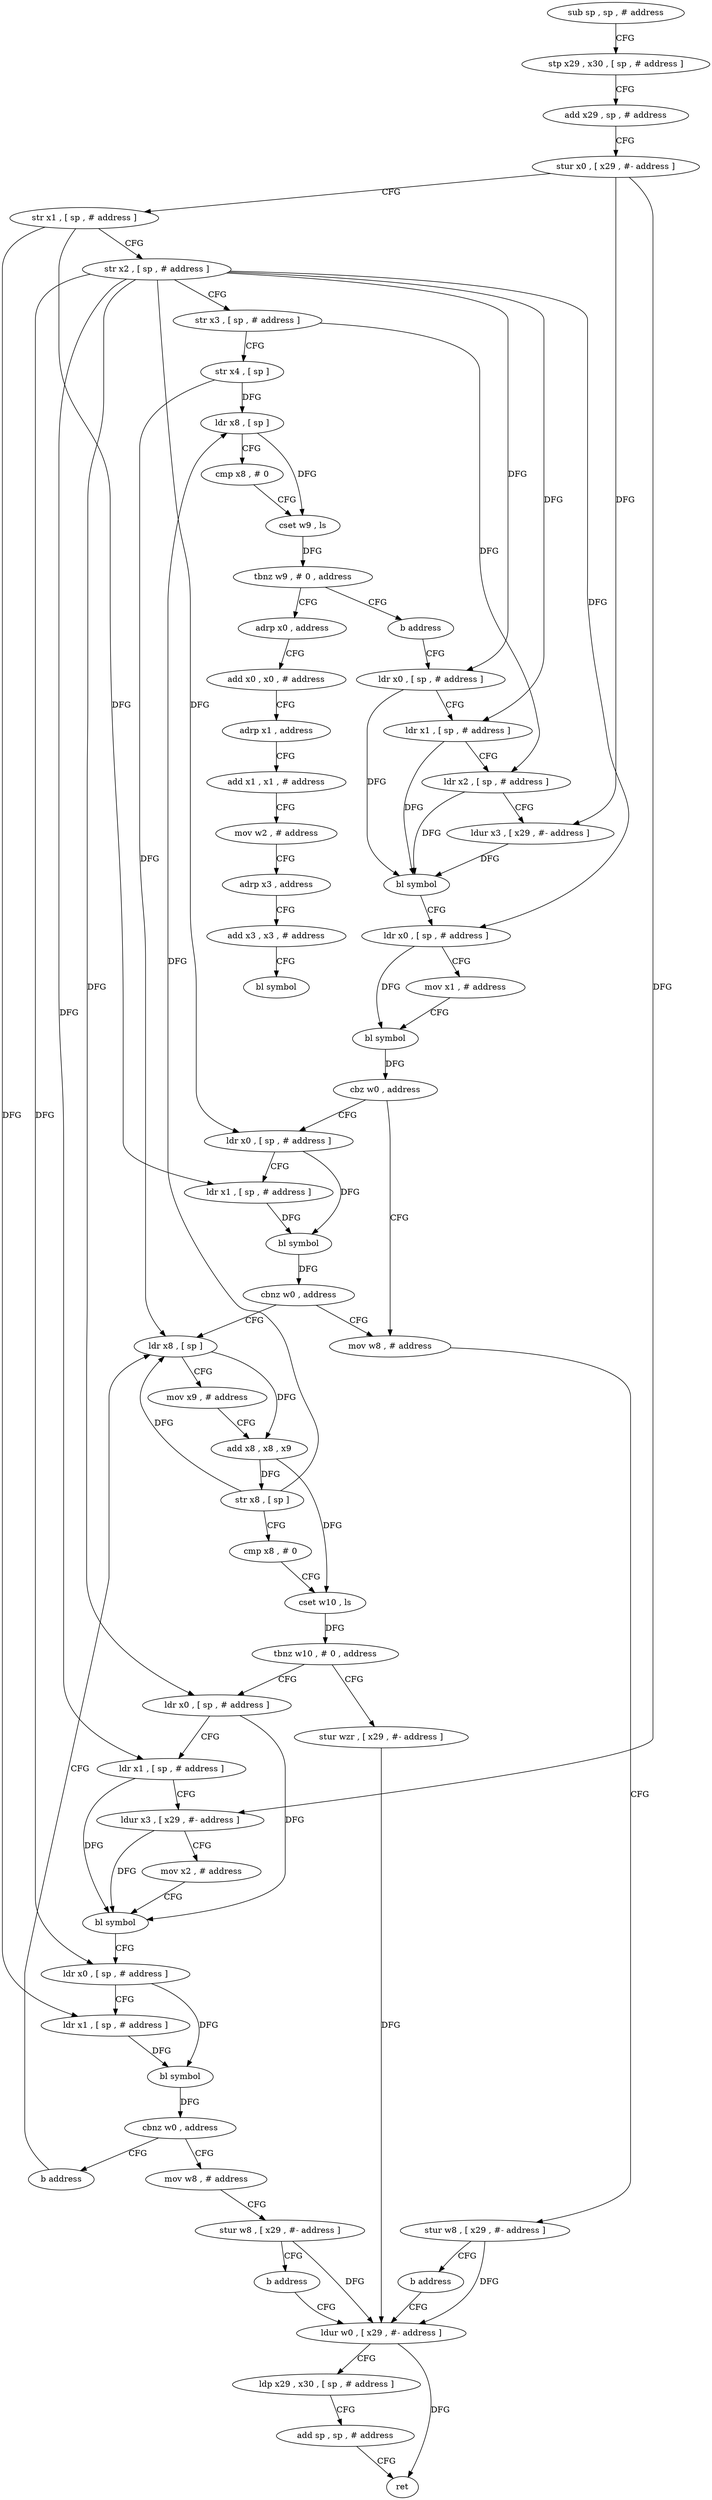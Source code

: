 digraph "func" {
"4268268" [label = "sub sp , sp , # address" ]
"4268272" [label = "stp x29 , x30 , [ sp , # address ]" ]
"4268276" [label = "add x29 , sp , # address" ]
"4268280" [label = "stur x0 , [ x29 , #- address ]" ]
"4268284" [label = "str x1 , [ sp , # address ]" ]
"4268288" [label = "str x2 , [ sp , # address ]" ]
"4268292" [label = "str x3 , [ sp , # address ]" ]
"4268296" [label = "str x4 , [ sp ]" ]
"4268300" [label = "ldr x8 , [ sp ]" ]
"4268304" [label = "cmp x8 , # 0" ]
"4268308" [label = "cset w9 , ls" ]
"4268312" [label = "tbnz w9 , # 0 , address" ]
"4268320" [label = "adrp x0 , address" ]
"4268316" [label = "b address" ]
"4268324" [label = "add x0 , x0 , # address" ]
"4268328" [label = "adrp x1 , address" ]
"4268332" [label = "add x1 , x1 , # address" ]
"4268336" [label = "mov w2 , # address" ]
"4268340" [label = "adrp x3 , address" ]
"4268344" [label = "add x3 , x3 , # address" ]
"4268348" [label = "bl symbol" ]
"4268352" [label = "ldr x0 , [ sp , # address ]" ]
"4268356" [label = "ldr x1 , [ sp , # address ]" ]
"4268360" [label = "ldr x2 , [ sp , # address ]" ]
"4268364" [label = "ldur x3 , [ x29 , #- address ]" ]
"4268368" [label = "bl symbol" ]
"4268372" [label = "ldr x0 , [ sp , # address ]" ]
"4268376" [label = "mov x1 , # address" ]
"4268380" [label = "bl symbol" ]
"4268384" [label = "cbz w0 , address" ]
"4268404" [label = "mov w8 , # address" ]
"4268388" [label = "ldr x0 , [ sp , # address ]" ]
"4268408" [label = "stur w8 , [ x29 , #- address ]" ]
"4268412" [label = "b address" ]
"4268500" [label = "ldur w0 , [ x29 , #- address ]" ]
"4268392" [label = "ldr x1 , [ sp , # address ]" ]
"4268396" [label = "bl symbol" ]
"4268400" [label = "cbnz w0 , address" ]
"4268416" [label = "ldr x8 , [ sp ]" ]
"4268504" [label = "ldp x29 , x30 , [ sp , # address ]" ]
"4268508" [label = "add sp , sp , # address" ]
"4268512" [label = "ret" ]
"4268420" [label = "mov x9 , # address" ]
"4268424" [label = "add x8 , x8 , x9" ]
"4268428" [label = "str x8 , [ sp ]" ]
"4268432" [label = "cmp x8 , # 0" ]
"4268436" [label = "cset w10 , ls" ]
"4268440" [label = "tbnz w10 , # 0 , address" ]
"4268496" [label = "stur wzr , [ x29 , #- address ]" ]
"4268444" [label = "ldr x0 , [ sp , # address ]" ]
"4268448" [label = "ldr x1 , [ sp , # address ]" ]
"4268452" [label = "ldur x3 , [ x29 , #- address ]" ]
"4268456" [label = "mov x2 , # address" ]
"4268460" [label = "bl symbol" ]
"4268464" [label = "ldr x0 , [ sp , # address ]" ]
"4268468" [label = "ldr x1 , [ sp , # address ]" ]
"4268472" [label = "bl symbol" ]
"4268476" [label = "cbnz w0 , address" ]
"4268492" [label = "b address" ]
"4268480" [label = "mov w8 , # address" ]
"4268484" [label = "stur w8 , [ x29 , #- address ]" ]
"4268488" [label = "b address" ]
"4268268" -> "4268272" [ label = "CFG" ]
"4268272" -> "4268276" [ label = "CFG" ]
"4268276" -> "4268280" [ label = "CFG" ]
"4268280" -> "4268284" [ label = "CFG" ]
"4268280" -> "4268364" [ label = "DFG" ]
"4268280" -> "4268452" [ label = "DFG" ]
"4268284" -> "4268288" [ label = "CFG" ]
"4268284" -> "4268392" [ label = "DFG" ]
"4268284" -> "4268468" [ label = "DFG" ]
"4268288" -> "4268292" [ label = "CFG" ]
"4268288" -> "4268352" [ label = "DFG" ]
"4268288" -> "4268356" [ label = "DFG" ]
"4268288" -> "4268372" [ label = "DFG" ]
"4268288" -> "4268388" [ label = "DFG" ]
"4268288" -> "4268444" [ label = "DFG" ]
"4268288" -> "4268448" [ label = "DFG" ]
"4268288" -> "4268464" [ label = "DFG" ]
"4268292" -> "4268296" [ label = "CFG" ]
"4268292" -> "4268360" [ label = "DFG" ]
"4268296" -> "4268300" [ label = "DFG" ]
"4268296" -> "4268416" [ label = "DFG" ]
"4268300" -> "4268304" [ label = "CFG" ]
"4268300" -> "4268308" [ label = "DFG" ]
"4268304" -> "4268308" [ label = "CFG" ]
"4268308" -> "4268312" [ label = "DFG" ]
"4268312" -> "4268320" [ label = "CFG" ]
"4268312" -> "4268316" [ label = "CFG" ]
"4268320" -> "4268324" [ label = "CFG" ]
"4268316" -> "4268352" [ label = "CFG" ]
"4268324" -> "4268328" [ label = "CFG" ]
"4268328" -> "4268332" [ label = "CFG" ]
"4268332" -> "4268336" [ label = "CFG" ]
"4268336" -> "4268340" [ label = "CFG" ]
"4268340" -> "4268344" [ label = "CFG" ]
"4268344" -> "4268348" [ label = "CFG" ]
"4268352" -> "4268356" [ label = "CFG" ]
"4268352" -> "4268368" [ label = "DFG" ]
"4268356" -> "4268360" [ label = "CFG" ]
"4268356" -> "4268368" [ label = "DFG" ]
"4268360" -> "4268364" [ label = "CFG" ]
"4268360" -> "4268368" [ label = "DFG" ]
"4268364" -> "4268368" [ label = "DFG" ]
"4268368" -> "4268372" [ label = "CFG" ]
"4268372" -> "4268376" [ label = "CFG" ]
"4268372" -> "4268380" [ label = "DFG" ]
"4268376" -> "4268380" [ label = "CFG" ]
"4268380" -> "4268384" [ label = "DFG" ]
"4268384" -> "4268404" [ label = "CFG" ]
"4268384" -> "4268388" [ label = "CFG" ]
"4268404" -> "4268408" [ label = "CFG" ]
"4268388" -> "4268392" [ label = "CFG" ]
"4268388" -> "4268396" [ label = "DFG" ]
"4268408" -> "4268412" [ label = "CFG" ]
"4268408" -> "4268500" [ label = "DFG" ]
"4268412" -> "4268500" [ label = "CFG" ]
"4268500" -> "4268504" [ label = "CFG" ]
"4268500" -> "4268512" [ label = "DFG" ]
"4268392" -> "4268396" [ label = "DFG" ]
"4268396" -> "4268400" [ label = "DFG" ]
"4268400" -> "4268416" [ label = "CFG" ]
"4268400" -> "4268404" [ label = "CFG" ]
"4268416" -> "4268420" [ label = "CFG" ]
"4268416" -> "4268424" [ label = "DFG" ]
"4268504" -> "4268508" [ label = "CFG" ]
"4268508" -> "4268512" [ label = "CFG" ]
"4268420" -> "4268424" [ label = "CFG" ]
"4268424" -> "4268428" [ label = "DFG" ]
"4268424" -> "4268436" [ label = "DFG" ]
"4268428" -> "4268432" [ label = "CFG" ]
"4268428" -> "4268300" [ label = "DFG" ]
"4268428" -> "4268416" [ label = "DFG" ]
"4268432" -> "4268436" [ label = "CFG" ]
"4268436" -> "4268440" [ label = "DFG" ]
"4268440" -> "4268496" [ label = "CFG" ]
"4268440" -> "4268444" [ label = "CFG" ]
"4268496" -> "4268500" [ label = "DFG" ]
"4268444" -> "4268448" [ label = "CFG" ]
"4268444" -> "4268460" [ label = "DFG" ]
"4268448" -> "4268452" [ label = "CFG" ]
"4268448" -> "4268460" [ label = "DFG" ]
"4268452" -> "4268456" [ label = "CFG" ]
"4268452" -> "4268460" [ label = "DFG" ]
"4268456" -> "4268460" [ label = "CFG" ]
"4268460" -> "4268464" [ label = "CFG" ]
"4268464" -> "4268468" [ label = "CFG" ]
"4268464" -> "4268472" [ label = "DFG" ]
"4268468" -> "4268472" [ label = "DFG" ]
"4268472" -> "4268476" [ label = "DFG" ]
"4268476" -> "4268492" [ label = "CFG" ]
"4268476" -> "4268480" [ label = "CFG" ]
"4268492" -> "4268416" [ label = "CFG" ]
"4268480" -> "4268484" [ label = "CFG" ]
"4268484" -> "4268488" [ label = "CFG" ]
"4268484" -> "4268500" [ label = "DFG" ]
"4268488" -> "4268500" [ label = "CFG" ]
}
